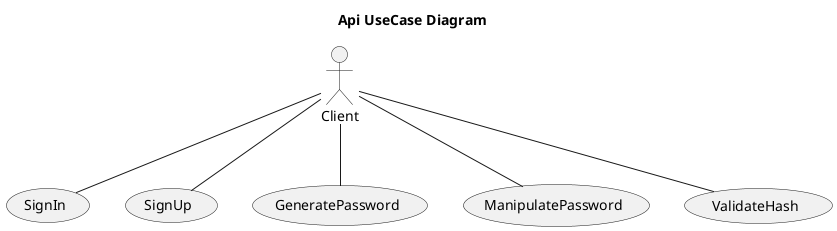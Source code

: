 @startuml APIUseCaseDiagram
title Api UseCase Diagram

actor Client

usecase SignIn
usecase SignUp
usecase GeneratePassword
usecase ManipulatePassword
usecase ValidateHash

Client -- SignIn
Client -- SignUp
Client -- GeneratePassword
Client -- ManipulatePassword
Client -- ValidateHash

@enduml
